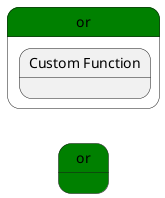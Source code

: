 @startuml
left to right direction


state "or" as or #green {
}


state "or" as pstatename #green {
    state "Custom Function" as orfunction {
    }
}





@enduml

